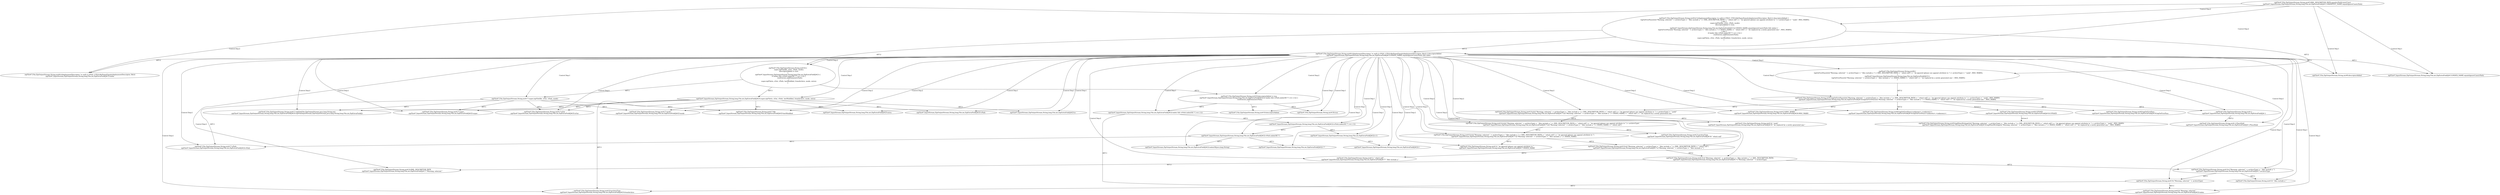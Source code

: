digraph "Pattern" {
0 [label="zipFile#?,File,ZipOutputStream,String,int#9:UPDATE
zipFile#?,InputStream,ZipOutputStream,String,long,File,int,ZipExtraField[]#16:UPDATE" shape=ellipse]
1 [label="zipFile#?,File,ZipOutputStream,String,int#9:logOnFirstPass(((((((\"Warning: selected \" + archiveType) + \" files include a \") + XML_DESCRIPTOR_PATH) + \" which will\") + \" be ignored (please use appxml attribute to \") + archiveType) + \" task)\", MSG_WARN)
zipFile#?,InputStream,ZipOutputStream,String,long,File,int,ZipExtraField[]#16:logOnFirstPass(((((\"Warning: selected \" + archiveType) + \" files include a \") + INDEX_NAME) + \" which will\") + \" be replaced by a newly generated one.\", MSG_WARN)" shape=ellipse]
2 [label="zipFile#?,File,ZipOutputStream,String,int#6:((deploymentDescriptor != null) || (!FILE_UTILS.fileNameEquals(deploymentDescriptor, file))) || descriptorAdded
zipFile#?,InputStream,ZipOutputStream,String,long,File,int,ZipExtraField[]#15:INDEX_NAME.equalsIgnoreCase(vPath) && index" shape=ellipse]
3 [label="zipFile#?,File,ZipOutputStream,String,int#5:XML_DESCRIPTOR_PATH.equals(vPathLowerCase)
zipFile#?,InputStream,ZipOutputStream,String,long,File,int,ZipExtraField[]#11:MANIFEST_NAME.equalsIgnoreCase(vPath)" shape=ellipse]
4 [label="zipFile#?,File,ZipOutputStream,String,int#6:if (((deploymentDescriptor != null) || (!FILE_UTILS.fileNameEquals(deploymentDescriptor, file))) || descriptorAdded) \{
    logOnFirstPass(((((((\"Warning: selected \" + archiveType) + \" files include a \") + XML_DESCRIPTOR_PATH) + \" which will\") + \" be ignored (please use appxml attribute to \") + archiveType) + \" task)\", MSG_WARN);
\} else \{
    super.zipFile(file, zOut, vPath, mode);
    descriptorAdded = true;
\}
zipFile#?,InputStream,ZipOutputStream,String,long,File,int,ZipExtraField[]#15:if (INDEX_NAME.equalsIgnoreCase(vPath) && index) \{
    logOnFirstPass(((((\"Warning: selected \" + archiveType) + \" files include a \") + INDEX_NAME) + \" which will\") + \" be replaced by a newly generated one.\", MSG_WARN);
\} else \{
    if (index && (vPath.indexOf(\"/\") == (-1))) \{
        rootEntries.addElement(vPath);
    \}
    super.zipFile(is, zOut, vPath, lastModified, fromArchive, mode, extra);
\}" shape=ellipse]
5 [label="zipFile#?,File,ZipOutputStream,String,int#6:((deploymentDescriptor != null) || (!FILE_UTILS.fileNameEquals(deploymentDescriptor, file)))
zipFile#?,InputStream,ZipOutputStream,String,long,File,int,ZipExtraField[]#15:index" shape=ellipse]
6 [label="zipFile#?,File,ZipOutputStream,String,int#8:descriptorAdded" shape=ellipse]
7 [label="zipFile#?,File,ZipOutputStream,String,int#8:\{
    logOnFirstPass(((((((\"Warning: selected \" + archiveType) + \" files include a \") + XML_DESCRIPTOR_PATH) + \" which will\") + \" be ignored (please use appxml attribute to \") + archiveType) + \" task)\", MSG_WARN);
\}
zipFile#?,InputStream,ZipOutputStream,String,long,File,int,ZipExtraField[]#15:\{
    logOnFirstPass(((((\"Warning: selected \" + archiveType) + \" files include a \") + INDEX_NAME) + \" which will\") + \" be replaced by a newly generated one.\", MSG_WARN);
\}" shape=ellipse]
8 [label="zipFile#?,File,ZipOutputStream,String,int#9:logOnFirstPass(<unknown>,<unknown>)
zipFile#?,InputStream,ZipOutputStream,String,long,File,int,ZipExtraField[]#16:logOnFirstPass(<unknown>,<unknown>)" shape=ellipse]
9 [label="zipFile#?,File,ZipOutputStream,String,int#-1:
zipFile#?,InputStream,ZipOutputStream,String,long,File,int,ZipExtraField[]#-1:" shape=ellipse]
10 [label="zipFile#?,File,ZipOutputStream,String,int#-1:PlaceHold
zipFile#?,InputStream,ZipOutputStream,String,long,File,int,ZipExtraField[]#-1:PlaceHold" shape=ellipse]
11 [label="zipFile#?,File,ZipOutputStream,String,int#10:((((((\"Warning: selected \" + archiveType) + \" files include a \") + XML_DESCRIPTOR_PATH) + \" which will\") + \" be ignored (please use appxml attribute to \") + archiveType) + \" task)\"
zipFile#?,InputStream,ZipOutputStream,String,long,File,int,ZipExtraField[]#17:((((\"Warning: selected \" + archiveType) + \" files include a \") + INDEX_NAME) + \" which will\") + \" be replaced by a newly generated one.\"" shape=ellipse]
12 [label="zipFile#?,File,ZipOutputStream,String,int#10:((((((\"Warning: selected \" + archiveType) + \" files include a \") + XML_DESCRIPTOR_PATH) + \" which will\") + \" be ignored (please use appxml attribute to \") + archiveType)
zipFile#?,InputStream,ZipOutputStream,String,long,File,int,ZipExtraField[]#17:((((\"Warning: selected \" + archiveType) + \" files include a \") + INDEX_NAME) + \" which will\")" shape=ellipse]
13 [label="zipFile#?,File,ZipOutputStream,String,int#10:(((((\"Warning: selected \" + archiveType) + \" files include a \") + XML_DESCRIPTOR_PATH) + \" which will\") + \" be ignored (please use appxml attribute to \")
zipFile#?,InputStream,ZipOutputStream,String,long,File,int,ZipExtraField[]#17:(((\"Warning: selected \" + archiveType) + \" files include a \") + INDEX_NAME)" shape=ellipse]
14 [label="zipFile#?,File,ZipOutputStream,String,int#10:((((\"Warning: selected \" + archiveType) + \" files include a \") + XML_DESCRIPTOR_PATH) + \" which will\")
zipFile#?,InputStream,ZipOutputStream,String,long,File,int,ZipExtraField[]#17:((\"Warning: selected \" + archiveType) + \" files include a \")" shape=ellipse]
15 [label="zipFile#?,File,ZipOutputStream,String,int#10:(((\"Warning: selected \" + archiveType) + \" files include a \") + XML_DESCRIPTOR_PATH)
zipFile#?,InputStream,ZipOutputStream,String,long,File,int,ZipExtraField[]#17:(\"Warning: selected \" + archiveType)" shape=ellipse]
16 [label="zipFile#?,File,ZipOutputStream,String,int#10:((\"Warning: selected \" + archiveType) + \" files include a \")
zipFile#?,InputStream,ZipOutputStream,String,long,File,int,ZipExtraField[]#17:archiveType" shape=ellipse]
17 [label="zipFile#?,File,ZipOutputStream,String,int#10:(\"Warning: selected \" + archiveType)" shape=ellipse]
18 [label="zipFile#?,File,ZipOutputStream,String,int#10:\"Warning: selected \"
zipFile#?,InputStream,ZipOutputStream,String,long,File,int,ZipExtraField[]#22:index" shape=ellipse]
19 [label="zipFile#?,File,ZipOutputStream,String,int#10:archiveType
zipFile#?,InputStream,ZipOutputStream,String,long,File,int,ZipExtraField[]#25:fromArchive" shape=ellipse]
20 [label="zipFile#?,File,ZipOutputStream,String,int#10:\" files include a \"" shape=ellipse]
21 [label="zipFile#?,File,ZipOutputStream,String,int#10:XML_DESCRIPTOR_PATH
zipFile#?,InputStream,ZipOutputStream,String,long,File,int,ZipExtraField[]#17:\"Warning: selected \"" shape=ellipse]
22 [label="zipFile#?,File,ZipOutputStream,String,int#11:\" which will\"
zipFile#?,InputStream,ZipOutputStream,String,long,File,int,ZipExtraField[]#17:\" files include a \"" shape=ellipse]
23 [label="zipFile#?,File,ZipOutputStream,String,int#12:\" be ignored (please use appxml attribute to \"
zipFile#?,InputStream,ZipOutputStream,String,long,File,int,ZipExtraField[]#17:INDEX_NAME" shape=ellipse]
24 [label="zipFile#?,File,ZipOutputStream,String,int#13:archiveType
zipFile#?,InputStream,ZipOutputStream,String,long,File,int,ZipExtraField[]#18:\" which will\"" shape=ellipse]
25 [label="zipFile#?,File,ZipOutputStream,String,int#14:\" task)\"
zipFile#?,InputStream,ZipOutputStream,String,long,File,int,ZipExtraField[]#19:\" be replaced by a newly generated one.\"" shape=ellipse]
26 [label="zipFile#?,File,ZipOutputStream,String,int#15:MSG_WARN
zipFile#?,InputStream,ZipOutputStream,String,long,File,int,ZipExtraField[]#20:MSG_WARN" shape=ellipse]
27 [label="zipFile#?,File,ZipOutputStream,String,int#16:\{
    super.zipFile(file, zOut, vPath, mode);
    descriptorAdded = true;
\}
zipFile#?,InputStream,ZipOutputStream,String,long,File,int,ZipExtraField[]#21:\{
    if (index && (vPath.indexOf(\"/\") == (-1))) \{
        rootEntries.addElement(vPath);
    \}
    super.zipFile(is, zOut, vPath, lastModified, fromArchive, mode, extra);
\}" shape=ellipse]
28 [label="zipFile#?,File,ZipOutputStream,String,int#17:super.zipFile(file, zOut, vPath, mode)" shape=ellipse]
29 [label="zipFile#?,File,ZipOutputStream,String,int#17:zipFile(File,ZipOutputStream,java.lang.String,int)
zipFile#?,InputStream,ZipOutputStream,String,long,File,int,ZipExtraField[]#25:zipFile(InputStream,ZipOutputStream,java.lang.String,long,File,int,ZipExtraField[])" shape=ellipse]
30 [label="zipFile#?,File,ZipOutputStream,String,int#17:super
zipFile#?,InputStream,ZipOutputStream,String,long,File,int,ZipExtraField[]#25:super" shape=ellipse]
31 [label="zipFile#?,File,ZipOutputStream,String,int#17:file
zipFile#?,InputStream,ZipOutputStream,String,long,File,int,ZipExtraField[]#25:lastModified" shape=ellipse]
32 [label="zipFile#?,File,ZipOutputStream,String,int#17:zOut
zipFile#?,InputStream,ZipOutputStream,String,long,File,int,ZipExtraField[]#25:zOut" shape=ellipse]
33 [label="zipFile#?,File,ZipOutputStream,String,int#17:vPath
zipFile#?,InputStream,ZipOutputStream,String,long,File,int,ZipExtraField[]#22:vPath" shape=ellipse]
34 [label="zipFile#?,File,ZipOutputStream,String,int#17:mode
zipFile#?,InputStream,ZipOutputStream,String,long,File,int,ZipExtraField[]#25:mode" shape=ellipse]
35 [label="zipFile#?,File,ZipOutputStream,String,int#18:descriptorAdded = true
zipFile#?,InputStream,ZipOutputStream,String,long,File,int,ZipExtraField[]#22:if (index && (vPath.indexOf(\"/\") == (-1))) \{
    rootEntries.addElement(vPath);
\}" shape=ellipse]
36 [label="zipFile#?,File,ZipOutputStream,String,int#18:descriptorAdded" shape=ellipse]
37 [label="zipFile#?,File,ZipOutputStream,String,int#18:true" shape=ellipse]
38 [label="zipFile#?,File,ZipOutputStream,String,int#9:logOnFirstPass
zipFile#?,InputStream,ZipOutputStream,String,long,File,int,ZipExtraField[]#16:logOnFirstPass" shape=ellipse]
39 [label="zipFile#?,File,ZipOutputStream,String,int#9:logWhenWriting(((((((\"Warning: selected \" + archiveType) + \" files include a \") + XML_DESCRIPTOR_PATH) + \" which will\") + \" be ignored (please use appxml attribute to \") + archiveType) + \" task)\", MSG_WARN)
zipFile#?,InputStream,ZipOutputStream,String,long,File,int,ZipExtraField[]#16:logWhenWriting(((((\"Warning: selected \" + archiveType) + \" files include a \") + INDEX_NAME) + \" which will\") + \" be replaced by a newly generated one.\", MSG_WARN)" shape=ellipse]
40 [label="zipFile#?,InputStream,ZipOutputStream,String,long,File,int,ZipExtraField[]#15:INDEX_NAME.equalsIgnoreCase(vPath)" shape=ellipse]
41 [label="zipFile#?,InputStream,ZipOutputStream,String,long,File,int,ZipExtraField[]#22:(vPath.indexOf(\"/\") == (-1))" shape=ellipse]
42 [label="zipFile#?,InputStream,ZipOutputStream,String,long,File,int,ZipExtraField[]#22:vPath.indexOf(\"/\")" shape=ellipse]
43 [label="zipFile#?,InputStream,ZipOutputStream,String,long,File,int,ZipExtraField[]#22:indexOf(java.lang.String)" shape=ellipse]
44 [label="zipFile#?,InputStream,ZipOutputStream,String,long,File,int,ZipExtraField[]#22:(-1)" shape=ellipse]
45 [label="zipFile#?,InputStream,ZipOutputStream,String,long,File,int,ZipExtraField[]#25:super.zipFile(is, zOut, vPath, lastModified, fromArchive, mode, extra)" shape=ellipse]
46 [label="zipFile#?,InputStream,ZipOutputStream,String,long,File,int,ZipExtraField[]#25:vPath" shape=ellipse]
47 [label="zipFile#?,InputStream,ZipOutputStream,String,long,File,int,ZipExtraField[]#22:\"/\"" shape=ellipse]
48 [label="zipFile#?,InputStream,ZipOutputStream,String,long,File,int,ZipExtraField[]#25:is" shape=ellipse]
49 [label="zipFile#?,InputStream,ZipOutputStream,String,long,File,int,ZipExtraField[]#25:extra" shape=ellipse]
50 [label="zipFile#?,InputStream,ZipOutputStream,String,long,File,int,ZipExtraField[]#22:index && (vPath.indexOf(\"/\") == (-1))" shape=ellipse]
51 [label="zipFile#?,InputStream,ZipOutputStream,String,long,File,int,ZipExtraField[]#22:1" shape=ellipse]
0 -> 39 [label="Action:2"];
1 -> 0 [label="Action:2"];
1 -> 38 [label="AST:2"];
1 -> 9 [label="AST:2"];
1 -> 8 [label="AST:2"];
1 -> 11 [label="AST:2"];
1 -> 26 [label="AST:2"];
2 -> 1 [label="Control Dep:2"];
2 -> 5 [label="AST:2"];
2 -> 6 [label="AST:1"];
2 -> 7 [label="Control Dep:2"];
2 -> 8 [label="Control Dep:2"];
2 -> 9 [label="Control Dep:2"];
2 -> 10 [label="Control Dep:2"];
2 -> 11 [label="Control Dep:2"];
2 -> 12 [label="Control Dep:2"];
2 -> 13 [label="Control Dep:2"];
2 -> 14 [label="Control Dep:2"];
2 -> 15 [label="Control Dep:2"];
2 -> 16 [label="Control Dep:2"];
2 -> 17 [label="Control Dep:1"];
2 -> 18 [label="Control Dep:2"];
2 -> 19 [label="Control Dep:2"];
2 -> 20 [label="Control Dep:1"];
2 -> 21 [label="Control Dep:2"];
2 -> 22 [label="Control Dep:2"];
2 -> 23 [label="Control Dep:2"];
2 -> 24 [label="Control Dep:2"];
2 -> 25 [label="Control Dep:2"];
2 -> 26 [label="Control Dep:2"];
2 -> 27 [label="Control Dep:2"];
2 -> 28 [label="Control Dep:1"];
2 -> 29 [label="Control Dep:2"];
2 -> 30 [label="Control Dep:2"];
2 -> 31 [label="Control Dep:2"];
2 -> 32 [label="Control Dep:2"];
2 -> 33 [label="Control Dep:2"];
2 -> 34 [label="Control Dep:2"];
2 -> 35 [label="Control Dep:2"];
2 -> 36 [label="Control Dep:1"];
2 -> 37 [label="Control Dep:1"];
2 -> 40 [label="AST:1"];
2 -> 41 [label="Control Dep:1"];
2 -> 42 [label="Control Dep:1"];
2 -> 43 [label="Control Dep:1"];
2 -> 44 [label="Control Dep:1"];
2 -> 45 [label="Control Dep:1"];
2 -> 46 [label="Control Dep:1"];
2 -> 47 [label="Control Dep:1"];
2 -> 48 [label="Control Dep:1"];
2 -> 49 [label="Control Dep:1"];
2 -> 50 [label="Control Dep:1"];
2 -> 51 [label="Control Dep:1"];
3 -> 2 [label="Control Dep:2"];
3 -> 4 [label="Control Dep:2"];
3 -> 5 [label="Control Dep:2"];
3 -> 6 [label="Control Dep:1"];
3 -> 40 [label="Control Dep:1"];
4 -> 2 [label="AST:2"];
4 -> 7 [label="AST:2"];
4 -> 27 [label="AST:2"];
7 -> 1 [label="AST:2"];
9 -> 10 [label="AST:2"];
11 -> 12 [label="AST:2"];
11 -> 25 [label="AST:2"];
12 -> 13 [label="AST:2"];
12 -> 24 [label="AST:2"];
13 -> 14 [label="AST:2"];
13 -> 23 [label="AST:2"];
14 -> 15 [label="AST:2"];
14 -> 22 [label="AST:2"];
15 -> 16 [label="AST:2"];
15 -> 21 [label="AST:2"];
16 -> 17 [label="AST:1"];
16 -> 20 [label="AST:1"];
17 -> 18 [label="AST:1"];
17 -> 19 [label="AST:1"];
27 -> 28 [label="AST:1"];
27 -> 35 [label="AST:2"];
27 -> 45 [label="AST:1"];
28 -> 30 [label="AST:1"];
28 -> 29 [label="AST:1"];
28 -> 31 [label="AST:1"];
28 -> 32 [label="AST:1"];
28 -> 33 [label="AST:1"];
28 -> 34 [label="AST:1"];
35 -> 36 [label="AST:1"];
35 -> 37 [label="AST:1"];
35 -> 50 [label="AST:1"];
41 -> 42 [label="AST:1"];
41 -> 44 [label="AST:1"];
42 -> 33 [label="AST:1"];
42 -> 43 [label="AST:1"];
42 -> 47 [label="AST:1"];
44 -> 51 [label="AST:1"];
45 -> 30 [label="AST:1"];
45 -> 29 [label="AST:1"];
45 -> 48 [label="AST:1"];
45 -> 32 [label="AST:1"];
45 -> 46 [label="AST:1"];
45 -> 31 [label="AST:1"];
45 -> 19 [label="AST:1"];
45 -> 34 [label="AST:1"];
45 -> 49 [label="AST:1"];
50 -> 41 [label="AST:1"];
50 -> 18 [label="AST:1"];
}